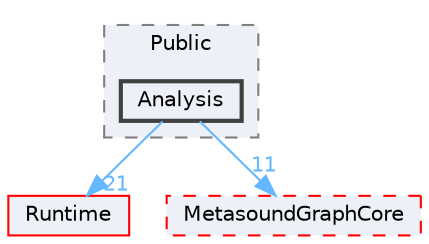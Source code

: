 digraph "Analysis"
{
 // INTERACTIVE_SVG=YES
 // LATEX_PDF_SIZE
  bgcolor="transparent";
  edge [fontname=Helvetica,fontsize=10,labelfontname=Helvetica,labelfontsize=10];
  node [fontname=Helvetica,fontsize=10,shape=box,height=0.2,width=0.4];
  compound=true
  subgraph clusterdir_58f6b52692026cefec18f8afa327cf3c {
    graph [ bgcolor="#edf0f7", pencolor="grey50", label="Public", fontname=Helvetica,fontsize=10 style="filled,dashed", URL="dir_58f6b52692026cefec18f8afa327cf3c.html",tooltip=""]
  dir_719dfe2cf15da244183e2b7d35d73237 [label="Analysis", fillcolor="#edf0f7", color="grey25", style="filled,bold", URL="dir_719dfe2cf15da244183e2b7d35d73237.html",tooltip=""];
  }
  dir_7536b172fbd480bfd146a1b1acd6856b [label="Runtime", fillcolor="#edf0f7", color="red", style="filled", URL="dir_7536b172fbd480bfd146a1b1acd6856b.html",tooltip=""];
  dir_bf730193d136adee8eaddd1c62c967df [label="MetasoundGraphCore", fillcolor="#edf0f7", color="red", style="filled,dashed", URL="dir_bf730193d136adee8eaddd1c62c967df.html",tooltip=""];
  dir_719dfe2cf15da244183e2b7d35d73237->dir_7536b172fbd480bfd146a1b1acd6856b [headlabel="21", labeldistance=1.5 headhref="dir_000024_000984.html" href="dir_000024_000984.html" color="steelblue1" fontcolor="steelblue1"];
  dir_719dfe2cf15da244183e2b7d35d73237->dir_bf730193d136adee8eaddd1c62c967df [headlabel="11", labeldistance=1.5 headhref="dir_000024_000637.html" href="dir_000024_000637.html" color="steelblue1" fontcolor="steelblue1"];
}
